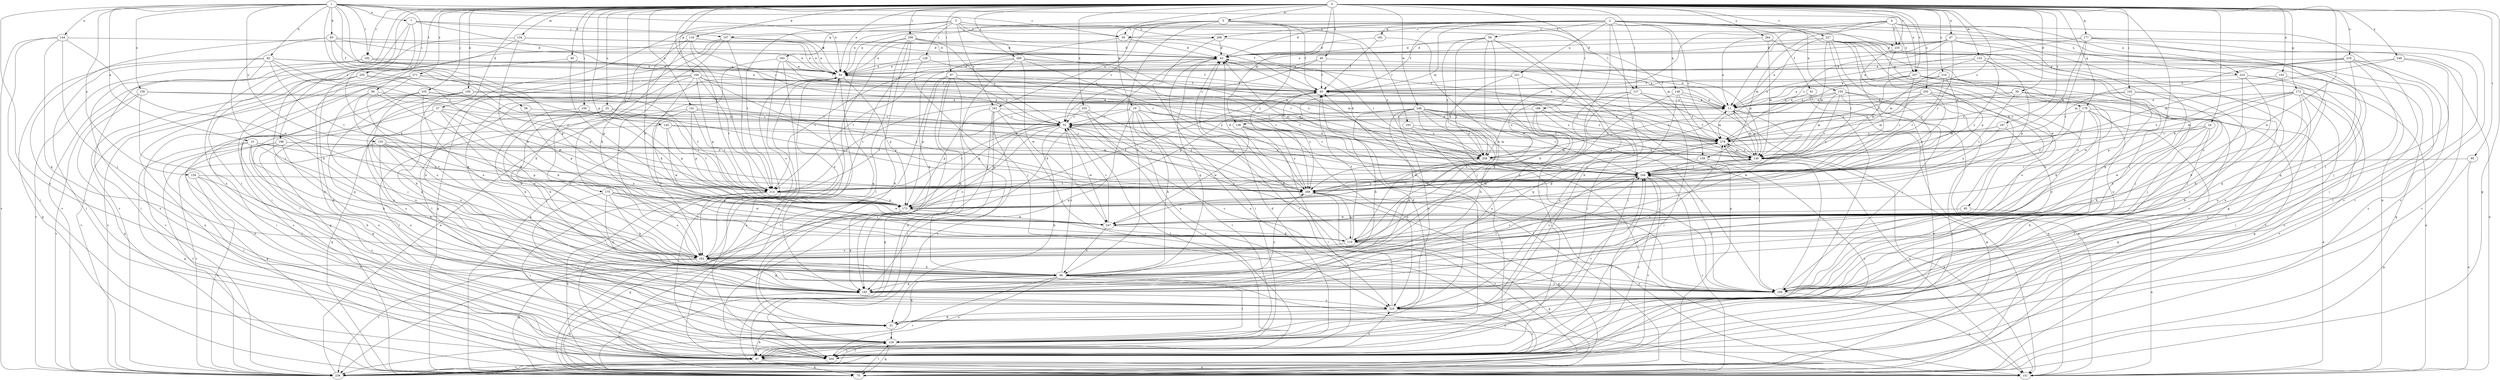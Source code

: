 strict digraph  {
0;
1;
2;
3;
4;
5;
7;
10;
11;
19;
21;
24;
25;
30;
32;
37;
39;
40;
43;
47;
49;
54;
58;
59;
61;
65;
75;
82;
83;
85;
86;
87;
95;
96;
97;
100;
102;
105;
107;
108;
109;
118;
119;
127;
128;
129;
132;
134;
138;
139;
140;
141;
143;
144;
145;
148;
150;
151;
154;
155;
159;
161;
162;
164;
172;
173;
175;
177;
179;
181;
182;
183;
188;
192;
193;
194;
197;
198;
204;
205;
206;
214;
216;
219;
221;
224;
225;
227;
235;
236;
246;
247;
248;
250;
255;
257;
258;
264;
266;
268;
269;
271;
279;
0 -> 5  [label=a];
0 -> 19  [label=b];
0 -> 24  [label=c];
0 -> 25  [label=c];
0 -> 37  [label=d];
0 -> 39  [label=d];
0 -> 40  [label=d];
0 -> 47  [label=e];
0 -> 49  [label=e];
0 -> 54  [label=e];
0 -> 75  [label=g];
0 -> 87  [label=i];
0 -> 95  [label=i];
0 -> 100  [label=j];
0 -> 102  [label=j];
0 -> 105  [label=j];
0 -> 109  [label=k];
0 -> 118  [label=k];
0 -> 119  [label=k];
0 -> 127  [label=l];
0 -> 132  [label=m];
0 -> 134  [label=m];
0 -> 138  [label=m];
0 -> 141  [label=n];
0 -> 143  [label=n];
0 -> 164  [label=p];
0 -> 172  [label=p];
0 -> 173  [label=p];
0 -> 175  [label=q];
0 -> 177  [label=q];
0 -> 179  [label=q];
0 -> 188  [label=r];
0 -> 192  [label=r];
0 -> 197  [label=s];
0 -> 198  [label=s];
0 -> 204  [label=s];
0 -> 205  [label=t];
0 -> 206  [label=t];
0 -> 214  [label=t];
0 -> 216  [label=u];
0 -> 219  [label=u];
0 -> 227  [label=v];
0 -> 235  [label=v];
0 -> 246  [label=w];
0 -> 247  [label=w];
0 -> 248  [label=x];
0 -> 250  [label=x];
0 -> 255  [label=x];
0 -> 257  [label=x];
0 -> 264  [label=y];
0 -> 269  [label=z];
0 -> 271  [label=z];
0 -> 279  [label=z];
1 -> 7  [label=a];
1 -> 10  [label=a];
1 -> 30  [label=c];
1 -> 54  [label=e];
1 -> 58  [label=f];
1 -> 82  [label=h];
1 -> 83  [label=h];
1 -> 96  [label=i];
1 -> 144  [label=n];
1 -> 145  [label=n];
1 -> 154  [label=o];
1 -> 155  [label=o];
1 -> 159  [label=o];
1 -> 192  [label=r];
1 -> 204  [label=s];
1 -> 214  [label=t];
1 -> 257  [label=x];
2 -> 21  [label=b];
2 -> 43  [label=d];
2 -> 54  [label=e];
2 -> 59  [label=f];
2 -> 61  [label=f];
2 -> 65  [label=f];
2 -> 85  [label=h];
2 -> 97  [label=i];
2 -> 107  [label=j];
2 -> 138  [label=m];
2 -> 148  [label=n];
2 -> 150  [label=n];
2 -> 151  [label=n];
2 -> 179  [label=q];
2 -> 181  [label=q];
2 -> 221  [label=u];
2 -> 224  [label=u];
2 -> 266  [label=y];
2 -> 279  [label=z];
3 -> 21  [label=b];
3 -> 30  [label=c];
3 -> 65  [label=f];
3 -> 119  [label=k];
3 -> 127  [label=l];
3 -> 128  [label=l];
3 -> 161  [label=o];
3 -> 182  [label=q];
3 -> 214  [label=t];
3 -> 235  [label=v];
3 -> 266  [label=y];
4 -> 11  [label=a];
4 -> 30  [label=c];
4 -> 97  [label=i];
4 -> 119  [label=k];
4 -> 139  [label=m];
4 -> 224  [label=u];
4 -> 235  [label=v];
4 -> 257  [label=x];
4 -> 258  [label=x];
5 -> 30  [label=c];
5 -> 32  [label=c];
5 -> 54  [label=e];
5 -> 65  [label=f];
5 -> 86  [label=h];
5 -> 139  [label=m];
5 -> 161  [label=o];
5 -> 193  [label=r];
5 -> 268  [label=y];
7 -> 32  [label=c];
7 -> 54  [label=e];
7 -> 107  [label=j];
7 -> 108  [label=j];
7 -> 119  [label=k];
7 -> 129  [label=l];
10 -> 75  [label=g];
10 -> 86  [label=h];
10 -> 97  [label=i];
10 -> 140  [label=m];
10 -> 162  [label=o];
10 -> 225  [label=u];
10 -> 268  [label=y];
11 -> 32  [label=c];
11 -> 43  [label=d];
11 -> 75  [label=g];
11 -> 97  [label=i];
11 -> 119  [label=k];
11 -> 140  [label=m];
19 -> 32  [label=c];
19 -> 86  [label=h];
19 -> 129  [label=l];
19 -> 173  [label=p];
19 -> 183  [label=q];
19 -> 194  [label=r];
19 -> 225  [label=u];
19 -> 258  [label=x];
19 -> 268  [label=y];
21 -> 129  [label=l];
24 -> 21  [label=b];
24 -> 86  [label=h];
24 -> 119  [label=k];
24 -> 129  [label=l];
24 -> 247  [label=w];
24 -> 279  [label=z];
25 -> 32  [label=c];
25 -> 75  [label=g];
25 -> 86  [label=h];
25 -> 108  [label=j];
25 -> 173  [label=p];
25 -> 268  [label=y];
30 -> 43  [label=d];
30 -> 183  [label=q];
30 -> 194  [label=r];
32 -> 11  [label=a];
32 -> 21  [label=b];
32 -> 129  [label=l];
32 -> 162  [label=o];
32 -> 173  [label=p];
32 -> 214  [label=t];
32 -> 247  [label=w];
32 -> 279  [label=z];
37 -> 32  [label=c];
37 -> 97  [label=i];
37 -> 119  [label=k];
37 -> 162  [label=o];
37 -> 214  [label=t];
37 -> 225  [label=u];
39 -> 11  [label=a];
39 -> 108  [label=j];
39 -> 214  [label=t];
39 -> 225  [label=u];
39 -> 279  [label=z];
40 -> 32  [label=c];
40 -> 54  [label=e];
40 -> 65  [label=f];
40 -> 140  [label=m];
43 -> 54  [label=e];
43 -> 97  [label=i];
43 -> 108  [label=j];
43 -> 183  [label=q];
43 -> 214  [label=t];
47 -> 11  [label=a];
47 -> 43  [label=d];
47 -> 54  [label=e];
47 -> 108  [label=j];
47 -> 162  [label=o];
47 -> 194  [label=r];
47 -> 236  [label=v];
47 -> 279  [label=z];
49 -> 21  [label=b];
49 -> 54  [label=e];
49 -> 173  [label=p];
54 -> 65  [label=f];
54 -> 97  [label=i];
54 -> 173  [label=p];
54 -> 183  [label=q];
54 -> 194  [label=r];
54 -> 204  [label=s];
58 -> 32  [label=c];
58 -> 173  [label=p];
59 -> 43  [label=d];
59 -> 75  [label=g];
59 -> 86  [label=h];
59 -> 97  [label=i];
59 -> 247  [label=w];
59 -> 258  [label=x];
59 -> 268  [label=y];
61 -> 11  [label=a];
61 -> 151  [label=n];
61 -> 236  [label=v];
65 -> 11  [label=a];
65 -> 173  [label=p];
65 -> 214  [label=t];
65 -> 268  [label=y];
65 -> 279  [label=z];
75 -> 54  [label=e];
75 -> 65  [label=f];
75 -> 129  [label=l];
75 -> 183  [label=q];
75 -> 194  [label=r];
82 -> 54  [label=e];
82 -> 65  [label=f];
82 -> 75  [label=g];
82 -> 97  [label=i];
82 -> 204  [label=s];
82 -> 214  [label=t];
82 -> 258  [label=x];
82 -> 268  [label=y];
83 -> 11  [label=a];
83 -> 32  [label=c];
83 -> 43  [label=d];
83 -> 54  [label=e];
83 -> 86  [label=h];
83 -> 97  [label=i];
85 -> 151  [label=n];
85 -> 247  [label=w];
86 -> 21  [label=b];
86 -> 32  [label=c];
86 -> 108  [label=j];
86 -> 129  [label=l];
86 -> 151  [label=n];
86 -> 183  [label=q];
86 -> 194  [label=r];
86 -> 204  [label=s];
86 -> 236  [label=v];
87 -> 32  [label=c];
87 -> 65  [label=f];
87 -> 151  [label=n];
87 -> 173  [label=p];
87 -> 183  [label=q];
87 -> 204  [label=s];
87 -> 236  [label=v];
87 -> 258  [label=x];
95 -> 75  [label=g];
95 -> 151  [label=n];
95 -> 194  [label=r];
96 -> 11  [label=a];
96 -> 108  [label=j];
96 -> 119  [label=k];
96 -> 162  [label=o];
97 -> 21  [label=b];
97 -> 43  [label=d];
97 -> 75  [label=g];
97 -> 151  [label=n];
97 -> 225  [label=u];
97 -> 236  [label=v];
100 -> 32  [label=c];
100 -> 86  [label=h];
100 -> 162  [label=o];
100 -> 214  [label=t];
102 -> 11  [label=a];
102 -> 108  [label=j];
102 -> 173  [label=p];
102 -> 225  [label=u];
102 -> 279  [label=z];
105 -> 11  [label=a];
105 -> 86  [label=h];
105 -> 97  [label=i];
105 -> 162  [label=o];
105 -> 183  [label=q];
105 -> 194  [label=r];
105 -> 268  [label=y];
107 -> 43  [label=d];
107 -> 54  [label=e];
107 -> 75  [label=g];
107 -> 162  [label=o];
107 -> 183  [label=q];
107 -> 214  [label=t];
108 -> 32  [label=c];
108 -> 151  [label=n];
108 -> 194  [label=r];
108 -> 279  [label=z];
109 -> 11  [label=a];
109 -> 151  [label=n];
109 -> 183  [label=q];
109 -> 214  [label=t];
109 -> 225  [label=u];
118 -> 43  [label=d];
118 -> 54  [label=e];
118 -> 86  [label=h];
118 -> 119  [label=k];
118 -> 194  [label=r];
118 -> 214  [label=t];
118 -> 236  [label=v];
119 -> 32  [label=c];
119 -> 65  [label=f];
119 -> 75  [label=g];
119 -> 162  [label=o];
127 -> 11  [label=a];
127 -> 97  [label=i];
127 -> 119  [label=k];
127 -> 140  [label=m];
127 -> 225  [label=u];
127 -> 258  [label=x];
128 -> 54  [label=e];
128 -> 65  [label=f];
128 -> 108  [label=j];
129 -> 43  [label=d];
129 -> 65  [label=f];
129 -> 75  [label=g];
129 -> 97  [label=i];
129 -> 194  [label=r];
129 -> 204  [label=s];
132 -> 54  [label=e];
132 -> 75  [label=g];
132 -> 140  [label=m];
132 -> 173  [label=p];
132 -> 268  [label=y];
134 -> 43  [label=d];
134 -> 54  [label=e];
134 -> 97  [label=i];
134 -> 119  [label=k];
134 -> 236  [label=v];
138 -> 97  [label=i];
138 -> 225  [label=u];
138 -> 247  [label=w];
138 -> 268  [label=y];
138 -> 279  [label=z];
139 -> 194  [label=r];
139 -> 204  [label=s];
139 -> 214  [label=t];
140 -> 11  [label=a];
140 -> 54  [label=e];
140 -> 65  [label=f];
140 -> 151  [label=n];
140 -> 173  [label=p];
140 -> 194  [label=r];
140 -> 279  [label=z];
141 -> 32  [label=c];
141 -> 129  [label=l];
141 -> 162  [label=o];
141 -> 173  [label=p];
141 -> 214  [label=t];
141 -> 268  [label=y];
143 -> 65  [label=f];
143 -> 86  [label=h];
143 -> 183  [label=q];
144 -> 43  [label=d];
144 -> 97  [label=i];
144 -> 108  [label=j];
144 -> 183  [label=q];
144 -> 236  [label=v];
144 -> 247  [label=w];
145 -> 21  [label=b];
145 -> 140  [label=m];
145 -> 214  [label=t];
145 -> 247  [label=w];
145 -> 279  [label=z];
148 -> 11  [label=a];
148 -> 151  [label=n];
148 -> 162  [label=o];
148 -> 183  [label=q];
148 -> 279  [label=z];
150 -> 11  [label=a];
150 -> 108  [label=j];
150 -> 140  [label=m];
150 -> 151  [label=n];
150 -> 194  [label=r];
150 -> 236  [label=v];
150 -> 258  [label=x];
151 -> 268  [label=y];
154 -> 183  [label=q];
154 -> 204  [label=s];
154 -> 236  [label=v];
154 -> 268  [label=y];
155 -> 162  [label=o];
155 -> 173  [label=p];
155 -> 183  [label=q];
155 -> 236  [label=v];
155 -> 247  [label=w];
155 -> 258  [label=x];
159 -> 11  [label=a];
159 -> 151  [label=n];
159 -> 204  [label=s];
159 -> 236  [label=v];
159 -> 279  [label=z];
161 -> 32  [label=c];
161 -> 75  [label=g];
161 -> 97  [label=i];
161 -> 108  [label=j];
161 -> 173  [label=p];
161 -> 204  [label=s];
161 -> 268  [label=y];
162 -> 43  [label=d];
162 -> 54  [label=e];
162 -> 75  [label=g];
162 -> 86  [label=h];
162 -> 183  [label=q];
162 -> 236  [label=v];
164 -> 65  [label=f];
164 -> 75  [label=g];
164 -> 119  [label=k];
164 -> 129  [label=l];
164 -> 173  [label=p];
164 -> 194  [label=r];
164 -> 214  [label=t];
164 -> 236  [label=v];
164 -> 268  [label=y];
172 -> 11  [label=a];
172 -> 86  [label=h];
172 -> 97  [label=i];
172 -> 129  [label=l];
172 -> 140  [label=m];
172 -> 194  [label=r];
172 -> 204  [label=s];
172 -> 236  [label=v];
172 -> 258  [label=x];
173 -> 65  [label=f];
173 -> 75  [label=g];
173 -> 140  [label=m];
173 -> 183  [label=q];
173 -> 247  [label=w];
175 -> 86  [label=h];
175 -> 129  [label=l];
175 -> 162  [label=o];
175 -> 173  [label=p];
175 -> 183  [label=q];
175 -> 247  [label=w];
177 -> 11  [label=a];
177 -> 43  [label=d];
177 -> 97  [label=i];
177 -> 108  [label=j];
177 -> 140  [label=m];
177 -> 204  [label=s];
177 -> 214  [label=t];
179 -> 32  [label=c];
179 -> 75  [label=g];
179 -> 108  [label=j];
179 -> 119  [label=k];
179 -> 151  [label=n];
179 -> 247  [label=w];
179 -> 268  [label=y];
181 -> 43  [label=d];
181 -> 65  [label=f];
181 -> 119  [label=k];
182 -> 11  [label=a];
182 -> 54  [label=e];
182 -> 75  [label=g];
182 -> 129  [label=l];
182 -> 140  [label=m];
182 -> 162  [label=o];
183 -> 194  [label=r];
183 -> 225  [label=u];
183 -> 268  [label=y];
183 -> 279  [label=z];
188 -> 32  [label=c];
188 -> 86  [label=h];
188 -> 108  [label=j];
188 -> 225  [label=u];
188 -> 279  [label=z];
192 -> 11  [label=a];
192 -> 54  [label=e];
192 -> 97  [label=i];
192 -> 173  [label=p];
192 -> 236  [label=v];
193 -> 97  [label=i];
193 -> 108  [label=j];
193 -> 279  [label=z];
194 -> 32  [label=c];
194 -> 140  [label=m];
194 -> 204  [label=s];
194 -> 214  [label=t];
194 -> 236  [label=v];
194 -> 268  [label=y];
197 -> 162  [label=o];
197 -> 258  [label=x];
197 -> 268  [label=y];
197 -> 279  [label=z];
198 -> 75  [label=g];
198 -> 140  [label=m];
198 -> 204  [label=s];
198 -> 225  [label=u];
198 -> 236  [label=v];
198 -> 258  [label=x];
204 -> 129  [label=l];
204 -> 194  [label=r];
205 -> 21  [label=b];
205 -> 65  [label=f];
205 -> 151  [label=n];
205 -> 173  [label=p];
205 -> 236  [label=v];
206 -> 21  [label=b];
206 -> 32  [label=c];
206 -> 43  [label=d];
206 -> 97  [label=i];
206 -> 129  [label=l];
206 -> 151  [label=n];
206 -> 162  [label=o];
206 -> 194  [label=r];
214 -> 97  [label=i];
214 -> 151  [label=n];
214 -> 173  [label=p];
214 -> 247  [label=w];
216 -> 11  [label=a];
216 -> 65  [label=f];
216 -> 194  [label=r];
216 -> 214  [label=t];
216 -> 247  [label=w];
219 -> 11  [label=a];
219 -> 54  [label=e];
219 -> 108  [label=j];
219 -> 129  [label=l];
219 -> 140  [label=m];
219 -> 183  [label=q];
219 -> 204  [label=s];
221 -> 65  [label=f];
221 -> 129  [label=l];
221 -> 162  [label=o];
221 -> 258  [label=x];
224 -> 21  [label=b];
224 -> 65  [label=f];
224 -> 108  [label=j];
224 -> 204  [label=s];
224 -> 236  [label=v];
225 -> 21  [label=b];
225 -> 43  [label=d];
225 -> 204  [label=s];
225 -> 279  [label=z];
227 -> 43  [label=d];
227 -> 75  [label=g];
227 -> 108  [label=j];
227 -> 140  [label=m];
227 -> 162  [label=o];
227 -> 194  [label=r];
227 -> 236  [label=v];
227 -> 247  [label=w];
227 -> 268  [label=y];
227 -> 279  [label=z];
235 -> 173  [label=p];
235 -> 194  [label=r];
235 -> 204  [label=s];
236 -> 54  [label=e];
246 -> 32  [label=c];
246 -> 86  [label=h];
246 -> 108  [label=j];
246 -> 119  [label=k];
246 -> 151  [label=n];
246 -> 183  [label=q];
246 -> 194  [label=r];
246 -> 225  [label=u];
246 -> 258  [label=x];
246 -> 279  [label=z];
247 -> 32  [label=c];
247 -> 86  [label=h];
247 -> 119  [label=k];
248 -> 54  [label=e];
248 -> 108  [label=j];
248 -> 140  [label=m];
248 -> 151  [label=n];
250 -> 11  [label=a];
250 -> 75  [label=g];
250 -> 140  [label=m];
250 -> 162  [label=o];
250 -> 214  [label=t];
250 -> 279  [label=z];
255 -> 32  [label=c];
255 -> 204  [label=s];
255 -> 214  [label=t];
255 -> 225  [label=u];
255 -> 268  [label=y];
257 -> 32  [label=c];
257 -> 65  [label=f];
257 -> 108  [label=j];
257 -> 140  [label=m];
257 -> 151  [label=n];
257 -> 194  [label=r];
257 -> 225  [label=u];
258 -> 43  [label=d];
258 -> 173  [label=p];
258 -> 194  [label=r];
264 -> 11  [label=a];
264 -> 43  [label=d];
264 -> 140  [label=m];
264 -> 183  [label=q];
266 -> 43  [label=d];
266 -> 54  [label=e];
266 -> 236  [label=v];
266 -> 258  [label=x];
268 -> 11  [label=a];
268 -> 43  [label=d];
268 -> 75  [label=g];
268 -> 119  [label=k];
268 -> 194  [label=r];
268 -> 236  [label=v];
269 -> 54  [label=e];
269 -> 86  [label=h];
269 -> 214  [label=t];
269 -> 247  [label=w];
269 -> 258  [label=x];
269 -> 268  [label=y];
269 -> 279  [label=z];
271 -> 65  [label=f];
271 -> 129  [label=l];
271 -> 140  [label=m];
271 -> 162  [label=o];
271 -> 236  [label=v];
279 -> 140  [label=m];
279 -> 151  [label=n];
279 -> 258  [label=x];
279 -> 268  [label=y];
}
